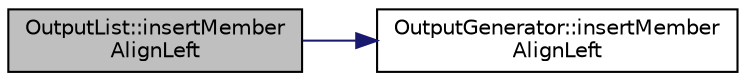 digraph "OutputList::insertMemberAlignLeft"
{
 // LATEX_PDF_SIZE
  edge [fontname="Helvetica",fontsize="10",labelfontname="Helvetica",labelfontsize="10"];
  node [fontname="Helvetica",fontsize="10",shape=record];
  rankdir="LR";
  Node1 [label="OutputList::insertMember\lAlignLeft",height=0.2,width=0.4,color="black", fillcolor="grey75", style="filled", fontcolor="black",tooltip=" "];
  Node1 -> Node2 [color="midnightblue",fontsize="10",style="solid",fontname="Helvetica"];
  Node2 [label="OutputGenerator::insertMember\lAlignLeft",height=0.2,width=0.4,color="black", fillcolor="white", style="filled",URL="$classOutputGenerator.html#aa5b3dd4d04afcedc0109f7a21f05216c",tooltip=" "];
}
